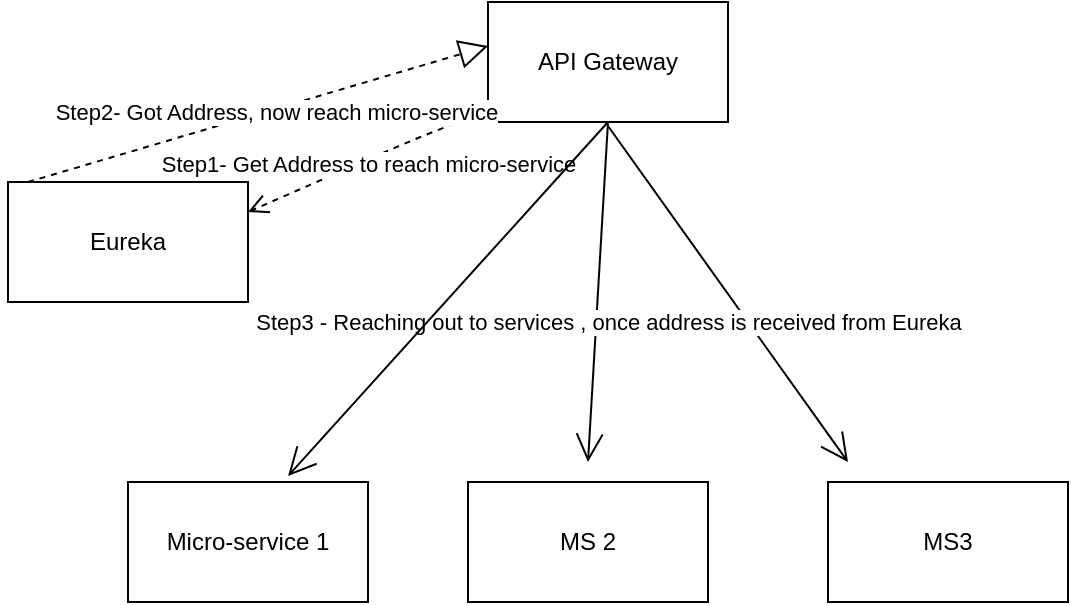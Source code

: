 <mxfile version="14.6.13" type="device"><diagram id="XyJmEXath5ps3SxKCgSJ" name="Page-1"><mxGraphModel dx="1026" dy="580" grid="1" gridSize="10" guides="1" tooltips="1" connect="1" arrows="1" fold="1" page="1" pageScale="1" pageWidth="827" pageHeight="1169" math="0" shadow="0"><root><mxCell id="0"/><mxCell id="1" parent="0"/><mxCell id="qHLtp8N8Gder1f0xN2TP-1" value="API Gateway" style="rounded=0;whiteSpace=wrap;html=1;" vertex="1" parent="1"><mxGeometry x="340" y="50" width="120" height="60" as="geometry"/></mxCell><mxCell id="qHLtp8N8Gder1f0xN2TP-2" value="Eureka" style="rounded=0;whiteSpace=wrap;html=1;" vertex="1" parent="1"><mxGeometry x="100" y="140" width="120" height="60" as="geometry"/></mxCell><mxCell id="qHLtp8N8Gder1f0xN2TP-3" value="Micro-service 1" style="rounded=0;whiteSpace=wrap;html=1;" vertex="1" parent="1"><mxGeometry x="160" y="290" width="120" height="60" as="geometry"/></mxCell><mxCell id="qHLtp8N8Gder1f0xN2TP-4" value="MS 2" style="rounded=0;whiteSpace=wrap;html=1;" vertex="1" parent="1"><mxGeometry x="330" y="290" width="120" height="60" as="geometry"/></mxCell><mxCell id="qHLtp8N8Gder1f0xN2TP-5" value="MS3" style="rounded=0;whiteSpace=wrap;html=1;" vertex="1" parent="1"><mxGeometry x="510" y="290" width="120" height="60" as="geometry"/></mxCell><mxCell id="qHLtp8N8Gder1f0xN2TP-8" value="Step1- Get Address to reach micro-service" style="html=1;verticalAlign=bottom;endArrow=open;dashed=1;endSize=8;entryX=1;entryY=0.25;entryDx=0;entryDy=0;" edge="1" parent="1" source="qHLtp8N8Gder1f0xN2TP-1" target="qHLtp8N8Gder1f0xN2TP-2"><mxGeometry x="0.065" y="10" relative="1" as="geometry"><mxPoint x="450" y="300" as="sourcePoint"/><mxPoint x="370" y="300" as="targetPoint"/><Array as="points"><mxPoint x="300" y="120"/></Array><mxPoint as="offset"/></mxGeometry></mxCell><mxCell id="qHLtp8N8Gder1f0xN2TP-9" value="" style="endArrow=block;dashed=1;endFill=0;endSize=12;html=1;entryX=0;entryY=0.367;entryDx=0;entryDy=0;entryPerimeter=0;" edge="1" parent="1" target="qHLtp8N8Gder1f0xN2TP-1"><mxGeometry width="160" relative="1" as="geometry"><mxPoint x="110" y="140" as="sourcePoint"/><mxPoint x="270" y="140" as="targetPoint"/></mxGeometry></mxCell><mxCell id="qHLtp8N8Gder1f0xN2TP-10" value="Step2- Got Address, now reach micro-service" style="edgeLabel;html=1;align=center;verticalAlign=middle;resizable=0;points=[];" vertex="1" connectable="0" parent="qHLtp8N8Gder1f0xN2TP-9"><mxGeometry x="0.077" y="-1" relative="1" as="geometry"><mxPoint as="offset"/></mxGeometry></mxCell><mxCell id="qHLtp8N8Gder1f0xN2TP-11" value="" style="endArrow=open;endFill=1;endSize=12;html=1;" edge="1" parent="1"><mxGeometry width="160" relative="1" as="geometry"><mxPoint x="400" y="112" as="sourcePoint"/><mxPoint x="520" y="280" as="targetPoint"/></mxGeometry></mxCell><mxCell id="qHLtp8N8Gder1f0xN2TP-12" value="" style="endArrow=open;endFill=1;endSize=12;html=1;exitX=0.5;exitY=1;exitDx=0;exitDy=0;" edge="1" parent="1" source="qHLtp8N8Gder1f0xN2TP-1"><mxGeometry width="160" relative="1" as="geometry"><mxPoint x="400.04" y="120" as="sourcePoint"/><mxPoint x="390" y="280" as="targetPoint"/></mxGeometry></mxCell><mxCell id="qHLtp8N8Gder1f0xN2TP-15" value="Step3 - Reaching out to services , once address is received from Eureka" style="edgeLabel;html=1;align=center;verticalAlign=middle;resizable=0;points=[];" vertex="1" connectable="0" parent="qHLtp8N8Gder1f0xN2TP-12"><mxGeometry x="-0.024" y="1" relative="1" as="geometry"><mxPoint x="4" y="17" as="offset"/></mxGeometry></mxCell><mxCell id="qHLtp8N8Gder1f0xN2TP-14" value="" style="endArrow=open;endFill=1;endSize=12;html=1;entryX=0.667;entryY=-0.05;entryDx=0;entryDy=0;entryPerimeter=0;" edge="1" parent="1" target="qHLtp8N8Gder1f0xN2TP-3"><mxGeometry width="160" relative="1" as="geometry"><mxPoint x="400" y="110" as="sourcePoint"/><mxPoint x="400" y="290" as="targetPoint"/></mxGeometry></mxCell></root></mxGraphModel></diagram></mxfile>